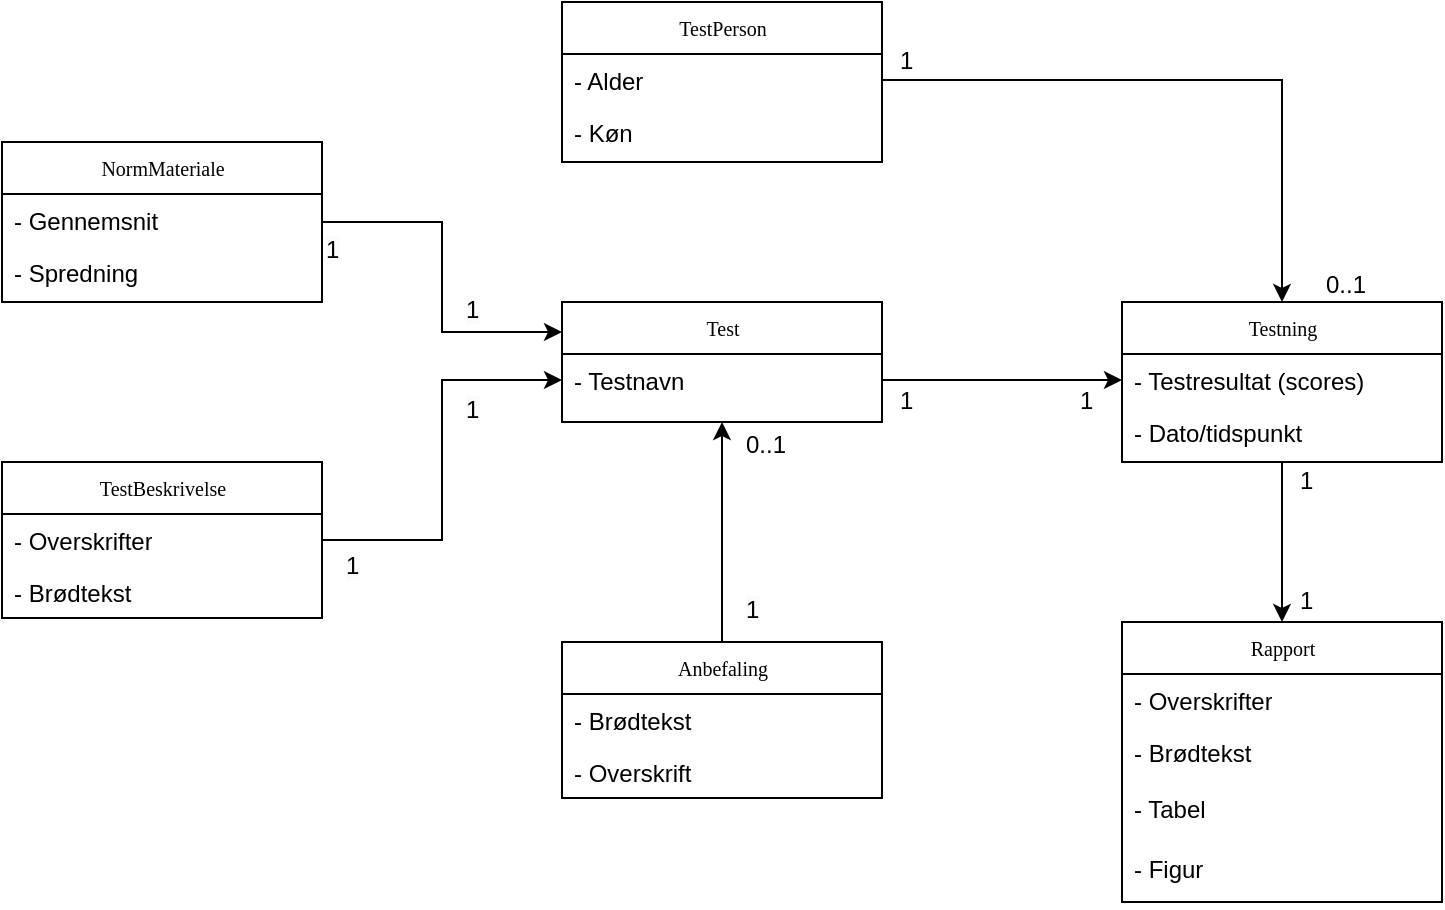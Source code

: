 <mxfile version="21.7.5" type="github">
  <diagram name="Page-1" id="c4acf3e9-155e-7222-9cf6-157b1a14988f">
    <mxGraphModel dx="2074" dy="1142" grid="1" gridSize="10" guides="1" tooltips="1" connect="1" arrows="1" fold="1" page="1" pageScale="1" pageWidth="850" pageHeight="1100" background="none" math="0" shadow="0">
      <root>
        <mxCell id="0" />
        <mxCell id="1" parent="0" />
        <mxCell id="DuqgPiW-APvQkquuDOSl-62" style="edgeStyle=orthogonalEdgeStyle;rounded=0;orthogonalLoop=1;jettySize=auto;html=1;entryX=0.5;entryY=0;entryDx=0;entryDy=0;" edge="1" parent="1" source="17acba5748e5396b-20" target="DuqgPiW-APvQkquuDOSl-53">
          <mxGeometry relative="1" as="geometry" />
        </mxCell>
        <mxCell id="17acba5748e5396b-20" value="Testning" style="swimlane;html=1;fontStyle=0;childLayout=stackLayout;horizontal=1;startSize=26;fillColor=none;horizontalStack=0;resizeParent=1;resizeLast=0;collapsible=1;marginBottom=0;swimlaneFillColor=#ffffff;rounded=0;shadow=0;comic=0;labelBackgroundColor=none;strokeWidth=1;fontFamily=Verdana;fontSize=10;align=center;" parent="1" vertex="1">
          <mxGeometry x="640" y="320" width="160" height="80" as="geometry" />
        </mxCell>
        <mxCell id="17acba5748e5396b-21" value="- Testresultat (scores)" style="text;html=1;strokeColor=none;fillColor=none;align=left;verticalAlign=top;spacingLeft=4;spacingRight=4;whiteSpace=wrap;overflow=hidden;rotatable=0;points=[[0,0.5],[1,0.5]];portConstraint=eastwest;" parent="17acba5748e5396b-20" vertex="1">
          <mxGeometry y="26" width="160" height="26" as="geometry" />
        </mxCell>
        <mxCell id="DuqgPiW-APvQkquuDOSl-29" value="- Dato/tidspunkt" style="text;html=1;strokeColor=none;fillColor=none;align=left;verticalAlign=top;spacingLeft=4;spacingRight=4;whiteSpace=wrap;overflow=hidden;rotatable=0;points=[[0,0.5],[1,0.5]];portConstraint=eastwest;" vertex="1" parent="17acba5748e5396b-20">
          <mxGeometry y="52" width="160" height="28" as="geometry" />
        </mxCell>
        <mxCell id="17acba5748e5396b-30" value="Test" style="swimlane;html=1;fontStyle=0;childLayout=stackLayout;horizontal=1;startSize=26;fillColor=none;horizontalStack=0;resizeParent=1;resizeLast=0;collapsible=1;marginBottom=0;swimlaneFillColor=#ffffff;rounded=0;shadow=0;comic=0;labelBackgroundColor=none;strokeWidth=1;fontFamily=Verdana;fontSize=10;align=center;" parent="1" vertex="1">
          <mxGeometry x="360" y="320" width="160" height="60" as="geometry" />
        </mxCell>
        <mxCell id="17acba5748e5396b-31" value="- Testnavn" style="text;html=1;strokeColor=none;fillColor=none;align=left;verticalAlign=top;spacingLeft=4;spacingRight=4;whiteSpace=wrap;overflow=hidden;rotatable=0;points=[[0,0.5],[1,0.5]];portConstraint=eastwest;" parent="17acba5748e5396b-30" vertex="1">
          <mxGeometry y="26" width="160" height="26" as="geometry" />
        </mxCell>
        <mxCell id="DuqgPiW-APvQkquuDOSl-32" style="edgeStyle=orthogonalEdgeStyle;rounded=0;orthogonalLoop=1;jettySize=auto;html=1;entryX=0;entryY=0.25;entryDx=0;entryDy=0;" edge="1" parent="1" source="DuqgPiW-APvQkquuDOSl-2" target="17acba5748e5396b-30">
          <mxGeometry relative="1" as="geometry" />
        </mxCell>
        <mxCell id="DuqgPiW-APvQkquuDOSl-2" value="NormMateriale" style="swimlane;html=1;fontStyle=0;childLayout=stackLayout;horizontal=1;startSize=26;fillColor=none;horizontalStack=0;resizeParent=1;resizeLast=0;collapsible=1;marginBottom=0;swimlaneFillColor=#ffffff;rounded=0;shadow=0;comic=0;labelBackgroundColor=none;strokeWidth=1;fontFamily=Verdana;fontSize=10;align=center;" vertex="1" parent="1">
          <mxGeometry x="80" y="240" width="160" height="80" as="geometry" />
        </mxCell>
        <mxCell id="DuqgPiW-APvQkquuDOSl-3" value="- Gennemsnit" style="text;html=1;strokeColor=none;fillColor=none;align=left;verticalAlign=top;spacingLeft=4;spacingRight=4;whiteSpace=wrap;overflow=hidden;rotatable=0;points=[[0,0.5],[1,0.5]];portConstraint=eastwest;" vertex="1" parent="DuqgPiW-APvQkquuDOSl-2">
          <mxGeometry y="26" width="160" height="26" as="geometry" />
        </mxCell>
        <mxCell id="DuqgPiW-APvQkquuDOSl-4" value="- Spredning" style="text;html=1;strokeColor=none;fillColor=none;align=left;verticalAlign=top;spacingLeft=4;spacingRight=4;whiteSpace=wrap;overflow=hidden;rotatable=0;points=[[0,0.5],[1,0.5]];portConstraint=eastwest;" vertex="1" parent="DuqgPiW-APvQkquuDOSl-2">
          <mxGeometry y="52" width="160" height="26" as="geometry" />
        </mxCell>
        <mxCell id="DuqgPiW-APvQkquuDOSl-6" value="TestPerson" style="swimlane;html=1;fontStyle=0;childLayout=stackLayout;horizontal=1;startSize=26;fillColor=none;horizontalStack=0;resizeParent=1;resizeLast=0;collapsible=1;marginBottom=0;swimlaneFillColor=#ffffff;rounded=0;shadow=0;comic=0;labelBackgroundColor=none;strokeWidth=1;fontFamily=Verdana;fontSize=10;align=center;" vertex="1" parent="1">
          <mxGeometry x="360" y="170" width="160" height="80" as="geometry" />
        </mxCell>
        <mxCell id="DuqgPiW-APvQkquuDOSl-7" value="- Alder" style="text;html=1;strokeColor=none;fillColor=none;align=left;verticalAlign=top;spacingLeft=4;spacingRight=4;whiteSpace=wrap;overflow=hidden;rotatable=0;points=[[0,0.5],[1,0.5]];portConstraint=eastwest;" vertex="1" parent="DuqgPiW-APvQkquuDOSl-6">
          <mxGeometry y="26" width="160" height="26" as="geometry" />
        </mxCell>
        <mxCell id="DuqgPiW-APvQkquuDOSl-8" value="- Køn" style="text;html=1;strokeColor=none;fillColor=none;align=left;verticalAlign=top;spacingLeft=4;spacingRight=4;whiteSpace=wrap;overflow=hidden;rotatable=0;points=[[0,0.5],[1,0.5]];portConstraint=eastwest;" vertex="1" parent="DuqgPiW-APvQkquuDOSl-6">
          <mxGeometry y="52" width="160" height="26" as="geometry" />
        </mxCell>
        <mxCell id="DuqgPiW-APvQkquuDOSl-31" style="edgeStyle=orthogonalEdgeStyle;rounded=0;orthogonalLoop=1;jettySize=auto;html=1;entryX=0;entryY=0.5;entryDx=0;entryDy=0;exitX=1;exitY=0.5;exitDx=0;exitDy=0;" edge="1" parent="1" source="DuqgPiW-APvQkquuDOSl-14" target="17acba5748e5396b-31">
          <mxGeometry relative="1" as="geometry">
            <mxPoint x="300" y="380" as="targetPoint" />
          </mxGeometry>
        </mxCell>
        <mxCell id="DuqgPiW-APvQkquuDOSl-13" value="TestBeskrivelse" style="swimlane;html=1;fontStyle=0;childLayout=stackLayout;horizontal=1;startSize=26;fillColor=none;horizontalStack=0;resizeParent=1;resizeLast=0;collapsible=1;marginBottom=0;swimlaneFillColor=#ffffff;rounded=0;shadow=0;comic=0;labelBackgroundColor=none;strokeWidth=1;fontFamily=Verdana;fontSize=10;align=center;" vertex="1" parent="1">
          <mxGeometry x="80" y="400" width="160" height="78" as="geometry" />
        </mxCell>
        <mxCell id="DuqgPiW-APvQkquuDOSl-14" value="- Overskrifter" style="text;html=1;strokeColor=none;fillColor=none;align=left;verticalAlign=top;spacingLeft=4;spacingRight=4;whiteSpace=wrap;overflow=hidden;rotatable=0;points=[[0,0.5],[1,0.5]];portConstraint=eastwest;" vertex="1" parent="DuqgPiW-APvQkquuDOSl-13">
          <mxGeometry y="26" width="160" height="26" as="geometry" />
        </mxCell>
        <mxCell id="DuqgPiW-APvQkquuDOSl-18" value="- Brødtekst" style="text;html=1;strokeColor=none;fillColor=none;align=left;verticalAlign=top;spacingLeft=4;spacingRight=4;whiteSpace=wrap;overflow=hidden;rotatable=0;points=[[0,0.5],[1,0.5]];portConstraint=eastwest;" vertex="1" parent="DuqgPiW-APvQkquuDOSl-13">
          <mxGeometry y="52" width="160" height="26" as="geometry" />
        </mxCell>
        <mxCell id="DuqgPiW-APvQkquuDOSl-30" style="edgeStyle=orthogonalEdgeStyle;rounded=0;orthogonalLoop=1;jettySize=auto;html=1;exitX=0.5;exitY=0;exitDx=0;exitDy=0;entryX=0.5;entryY=1;entryDx=0;entryDy=0;" edge="1" parent="1" source="DuqgPiW-APvQkquuDOSl-19" target="17acba5748e5396b-30">
          <mxGeometry relative="1" as="geometry" />
        </mxCell>
        <mxCell id="DuqgPiW-APvQkquuDOSl-19" value="Anbefaling" style="swimlane;html=1;fontStyle=0;childLayout=stackLayout;horizontal=1;startSize=26;fillColor=none;horizontalStack=0;resizeParent=1;resizeLast=0;collapsible=1;marginBottom=0;swimlaneFillColor=#ffffff;rounded=0;shadow=0;comic=0;labelBackgroundColor=none;strokeWidth=1;fontFamily=Verdana;fontSize=10;align=center;" vertex="1" parent="1">
          <mxGeometry x="360" y="490" width="160" height="78" as="geometry" />
        </mxCell>
        <mxCell id="DuqgPiW-APvQkquuDOSl-21" value="- Brødtekst" style="text;html=1;strokeColor=none;fillColor=none;align=left;verticalAlign=top;spacingLeft=4;spacingRight=4;whiteSpace=wrap;overflow=hidden;rotatable=0;points=[[0,0.5],[1,0.5]];portConstraint=eastwest;" vertex="1" parent="DuqgPiW-APvQkquuDOSl-19">
          <mxGeometry y="26" width="160" height="26" as="geometry" />
        </mxCell>
        <mxCell id="DuqgPiW-APvQkquuDOSl-45" value="- Overskrift" style="text;html=1;strokeColor=none;fillColor=none;align=left;verticalAlign=top;spacingLeft=4;spacingRight=4;whiteSpace=wrap;overflow=hidden;rotatable=0;points=[[0,0.5],[1,0.5]];portConstraint=eastwest;" vertex="1" parent="DuqgPiW-APvQkquuDOSl-19">
          <mxGeometry y="52" width="160" height="26" as="geometry" />
        </mxCell>
        <mxCell id="DuqgPiW-APvQkquuDOSl-26" style="edgeStyle=orthogonalEdgeStyle;rounded=0;orthogonalLoop=1;jettySize=auto;html=1;exitX=1;exitY=0.5;exitDx=0;exitDy=0;entryX=0;entryY=0.5;entryDx=0;entryDy=0;" edge="1" parent="1" source="17acba5748e5396b-31" target="17acba5748e5396b-21">
          <mxGeometry relative="1" as="geometry" />
        </mxCell>
        <mxCell id="DuqgPiW-APvQkquuDOSl-33" style="edgeStyle=orthogonalEdgeStyle;rounded=0;orthogonalLoop=1;jettySize=auto;html=1;entryX=0.5;entryY=0;entryDx=0;entryDy=0;" edge="1" parent="1" source="DuqgPiW-APvQkquuDOSl-7" target="17acba5748e5396b-20">
          <mxGeometry relative="1" as="geometry" />
        </mxCell>
        <mxCell id="DuqgPiW-APvQkquuDOSl-34" value="1" style="resizable=0;align=left;verticalAlign=bottom;labelBackgroundColor=none;fontSize=12;" connectable="0" vertex="1" parent="1">
          <mxGeometry x="450" y="330" as="geometry">
            <mxPoint x="77" y="-122" as="offset" />
          </mxGeometry>
        </mxCell>
        <mxCell id="DuqgPiW-APvQkquuDOSl-36" value="1" style="resizable=0;align=left;verticalAlign=bottom;labelBackgroundColor=none;fontSize=12;" connectable="0" vertex="1" parent="1">
          <mxGeometry x="450" y="500" as="geometry">
            <mxPoint x="77" y="-122" as="offset" />
          </mxGeometry>
        </mxCell>
        <mxCell id="DuqgPiW-APvQkquuDOSl-37" value="1" style="resizable=0;align=left;verticalAlign=bottom;labelBackgroundColor=none;fontSize=12;" connectable="0" vertex="1" parent="1">
          <mxGeometry x="540" y="500" as="geometry">
            <mxPoint x="77" y="-122" as="offset" />
          </mxGeometry>
        </mxCell>
        <mxCell id="DuqgPiW-APvQkquuDOSl-40" value="0..1" style="resizable=0;align=left;verticalAlign=bottom;labelBackgroundColor=none;fontSize=12;" connectable="0" vertex="1" parent="1">
          <mxGeometry x="740" y="320" as="geometry" />
        </mxCell>
        <mxCell id="DuqgPiW-APvQkquuDOSl-42" value="0..1" style="resizable=0;align=left;verticalAlign=bottom;labelBackgroundColor=none;fontSize=12;" connectable="0" vertex="1" parent="1">
          <mxGeometry x="450" y="400" as="geometry" />
        </mxCell>
        <mxCell id="DuqgPiW-APvQkquuDOSl-47" value="&lt;span style=&quot;color: rgb(0, 0, 0); font-family: Helvetica; font-size: 12px; font-style: normal; font-variant-ligatures: normal; font-variant-caps: normal; font-weight: 400; letter-spacing: normal; orphans: 2; text-align: left; text-indent: 0px; text-transform: none; widows: 2; word-spacing: 0px; -webkit-text-stroke-width: 0px; background-color: rgb(251, 251, 251); text-decoration-thickness: initial; text-decoration-style: initial; text-decoration-color: initial; float: none; display: inline !important;&quot;&gt;1&lt;/span&gt;" style="text;whiteSpace=wrap;html=1;" vertex="1" parent="1">
          <mxGeometry x="450" y="460" width="40" height="40" as="geometry" />
        </mxCell>
        <mxCell id="DuqgPiW-APvQkquuDOSl-48" value="&lt;span style=&quot;color: rgb(0, 0, 0); font-family: Helvetica; font-size: 12px; font-style: normal; font-variant-ligatures: normal; font-variant-caps: normal; font-weight: 400; letter-spacing: normal; orphans: 2; text-align: left; text-indent: 0px; text-transform: none; widows: 2; word-spacing: 0px; -webkit-text-stroke-width: 0px; background-color: rgb(251, 251, 251); text-decoration-thickness: initial; text-decoration-style: initial; text-decoration-color: initial; float: none; display: inline !important;&quot;&gt;1&lt;/span&gt;" style="text;whiteSpace=wrap;html=1;" vertex="1" parent="1">
          <mxGeometry x="250" y="438" width="40" height="40" as="geometry" />
        </mxCell>
        <mxCell id="DuqgPiW-APvQkquuDOSl-49" value="&lt;span style=&quot;color: rgb(0, 0, 0); font-family: Helvetica; font-size: 12px; font-style: normal; font-variant-ligatures: normal; font-variant-caps: normal; font-weight: 400; letter-spacing: normal; orphans: 2; text-align: left; text-indent: 0px; text-transform: none; widows: 2; word-spacing: 0px; -webkit-text-stroke-width: 0px; background-color: rgb(251, 251, 251); text-decoration-thickness: initial; text-decoration-style: initial; text-decoration-color: initial; float: none; display: inline !important;&quot;&gt;1&lt;/span&gt;" style="text;whiteSpace=wrap;html=1;" vertex="1" parent="1">
          <mxGeometry x="310" y="360" width="40" height="40" as="geometry" />
        </mxCell>
        <mxCell id="DuqgPiW-APvQkquuDOSl-50" value="&lt;span style=&quot;color: rgb(0, 0, 0); font-family: Helvetica; font-size: 12px; font-style: normal; font-variant-ligatures: normal; font-variant-caps: normal; font-weight: 400; letter-spacing: normal; orphans: 2; text-align: left; text-indent: 0px; text-transform: none; widows: 2; word-spacing: 0px; -webkit-text-stroke-width: 0px; background-color: rgb(251, 251, 251); text-decoration-thickness: initial; text-decoration-style: initial; text-decoration-color: initial; float: none; display: inline !important;&quot;&gt;1&lt;/span&gt;" style="text;whiteSpace=wrap;html=1;" vertex="1" parent="1">
          <mxGeometry x="240" y="280" width="40" height="40" as="geometry" />
        </mxCell>
        <mxCell id="DuqgPiW-APvQkquuDOSl-51" value="&lt;span style=&quot;color: rgb(0, 0, 0); font-family: Helvetica; font-size: 12px; font-style: normal; font-variant-ligatures: normal; font-variant-caps: normal; font-weight: 400; letter-spacing: normal; orphans: 2; text-align: left; text-indent: 0px; text-transform: none; widows: 2; word-spacing: 0px; -webkit-text-stroke-width: 0px; background-color: rgb(251, 251, 251); text-decoration-thickness: initial; text-decoration-style: initial; text-decoration-color: initial; float: none; display: inline !important;&quot;&gt;1&lt;/span&gt;" style="text;whiteSpace=wrap;html=1;" vertex="1" parent="1">
          <mxGeometry x="310" y="310" width="40" height="20" as="geometry" />
        </mxCell>
        <mxCell id="DuqgPiW-APvQkquuDOSl-53" value="Rapport" style="swimlane;html=1;fontStyle=0;childLayout=stackLayout;horizontal=1;startSize=26;fillColor=none;horizontalStack=0;resizeParent=1;resizeLast=0;collapsible=1;marginBottom=0;swimlaneFillColor=#ffffff;rounded=0;shadow=0;comic=0;labelBackgroundColor=none;strokeWidth=1;fontFamily=Verdana;fontSize=10;align=center;" vertex="1" parent="1">
          <mxGeometry x="640" y="480" width="160" height="140" as="geometry" />
        </mxCell>
        <mxCell id="DuqgPiW-APvQkquuDOSl-54" value="- Overskrifter" style="text;html=1;strokeColor=none;fillColor=none;align=left;verticalAlign=top;spacingLeft=4;spacingRight=4;whiteSpace=wrap;overflow=hidden;rotatable=0;points=[[0,0.5],[1,0.5]];portConstraint=eastwest;" vertex="1" parent="DuqgPiW-APvQkquuDOSl-53">
          <mxGeometry y="26" width="160" height="26" as="geometry" />
        </mxCell>
        <mxCell id="DuqgPiW-APvQkquuDOSl-55" value="- Brødtekst" style="text;html=1;strokeColor=none;fillColor=none;align=left;verticalAlign=top;spacingLeft=4;spacingRight=4;whiteSpace=wrap;overflow=hidden;rotatable=0;points=[[0,0.5],[1,0.5]];portConstraint=eastwest;" vertex="1" parent="DuqgPiW-APvQkquuDOSl-53">
          <mxGeometry y="52" width="160" height="28" as="geometry" />
        </mxCell>
        <mxCell id="DuqgPiW-APvQkquuDOSl-59" value="- Tabel" style="text;html=1;strokeColor=none;fillColor=none;align=left;verticalAlign=top;spacingLeft=4;spacingRight=4;whiteSpace=wrap;overflow=hidden;rotatable=0;points=[[0,0.5],[1,0.5]];portConstraint=eastwest;" vertex="1" parent="DuqgPiW-APvQkquuDOSl-53">
          <mxGeometry y="80" width="160" height="30" as="geometry" />
        </mxCell>
        <mxCell id="DuqgPiW-APvQkquuDOSl-61" value="- Figur" style="text;html=1;strokeColor=none;fillColor=none;align=left;verticalAlign=top;spacingLeft=4;spacingRight=4;whiteSpace=wrap;overflow=hidden;rotatable=0;points=[[0,0.5],[1,0.5]];portConstraint=eastwest;" vertex="1" parent="DuqgPiW-APvQkquuDOSl-53">
          <mxGeometry y="110" width="160" height="30" as="geometry" />
        </mxCell>
        <mxCell id="DuqgPiW-APvQkquuDOSl-63" value="1" style="resizable=0;align=left;verticalAlign=bottom;labelBackgroundColor=none;fontSize=12;" connectable="0" vertex="1" parent="1">
          <mxGeometry x="650" y="540" as="geometry">
            <mxPoint x="77" y="-122" as="offset" />
          </mxGeometry>
        </mxCell>
        <mxCell id="DuqgPiW-APvQkquuDOSl-64" value="1" style="resizable=0;align=left;verticalAlign=bottom;labelBackgroundColor=none;fontSize=12;" connectable="0" vertex="1" parent="1">
          <mxGeometry x="650" y="600" as="geometry">
            <mxPoint x="77" y="-122" as="offset" />
          </mxGeometry>
        </mxCell>
      </root>
    </mxGraphModel>
  </diagram>
</mxfile>
